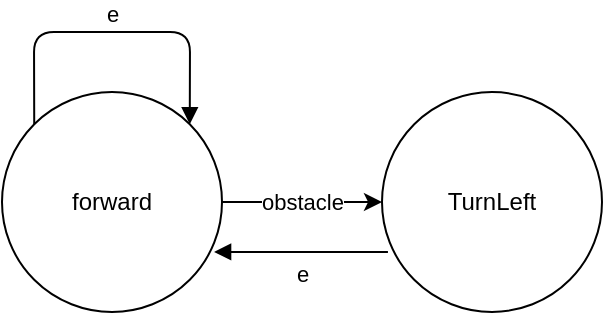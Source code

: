 <mxfile version="11.3.0" type="device" pages="1"><diagram id="vZYM8mzR6kXsK5V0JGQF" name="Page-1"><mxGraphModel dx="854" dy="504" grid="1" gridSize="10" guides="1" tooltips="1" connect="1" arrows="1" fold="1" page="1" pageScale="1" pageWidth="827" pageHeight="1169" math="0" shadow="0"><root><mxCell id="0"/><mxCell id="1" parent="0"/><mxCell id="5Ov5iHQ4cypYzOV7D5y9-1" value="obstacle" style="edgeStyle=orthogonalEdgeStyle;rounded=0;orthogonalLoop=1;jettySize=auto;html=1;" edge="1" parent="1" source="5Ov5iHQ4cypYzOV7D5y9-2" target="5Ov5iHQ4cypYzOV7D5y9-3"><mxGeometry relative="1" as="geometry"/></mxCell><mxCell id="5Ov5iHQ4cypYzOV7D5y9-2" value="forward" style="ellipse;whiteSpace=wrap;html=1;" vertex="1" parent="1"><mxGeometry x="40" y="80" width="110" height="110" as="geometry"/></mxCell><mxCell id="5Ov5iHQ4cypYzOV7D5y9-3" value="TurnLeft" style="ellipse;whiteSpace=wrap;html=1;" vertex="1" parent="1"><mxGeometry x="230" y="80" width="110" height="110" as="geometry"/></mxCell><mxCell id="5Ov5iHQ4cypYzOV7D5y9-4" value="e" style="html=1;verticalAlign=bottom;endArrow=block;exitX=0;exitY=0;exitDx=0;exitDy=0;entryX=1;entryY=0;entryDx=0;entryDy=0;" edge="1" parent="1" source="5Ov5iHQ4cypYzOV7D5y9-2" target="5Ov5iHQ4cypYzOV7D5y9-2"><mxGeometry width="80" relative="1" as="geometry"><mxPoint x="60" y="60" as="sourcePoint"/><mxPoint x="140" y="60" as="targetPoint"/><Array as="points"><mxPoint x="56" y="50"/><mxPoint x="134" y="50"/></Array></mxGeometry></mxCell><mxCell id="5Ov5iHQ4cypYzOV7D5y9-5" value="e" style="html=1;verticalAlign=bottom;endArrow=block;exitX=0.027;exitY=0.727;exitDx=0;exitDy=0;exitPerimeter=0;entryX=0.964;entryY=0.727;entryDx=0;entryDy=0;entryPerimeter=0;" edge="1" parent="1" source="5Ov5iHQ4cypYzOV7D5y9-3" target="5Ov5iHQ4cypYzOV7D5y9-2"><mxGeometry x="-0.011" y="20" width="80" relative="1" as="geometry"><mxPoint x="120" y="250" as="sourcePoint"/><mxPoint x="200" y="250" as="targetPoint"/><mxPoint as="offset"/></mxGeometry></mxCell></root></mxGraphModel></diagram></mxfile>